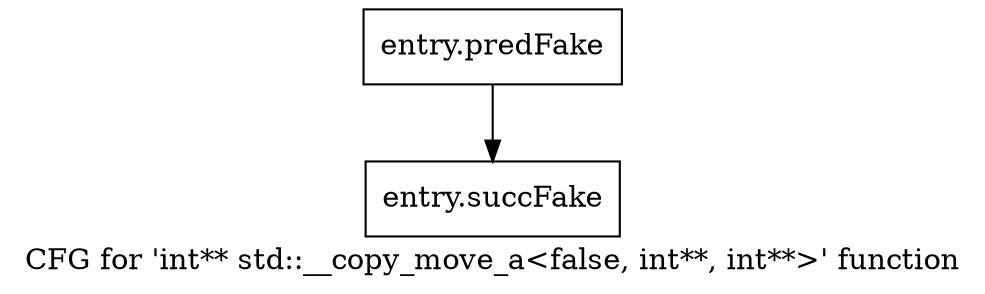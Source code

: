 digraph "CFG for 'int** std::__copy_move_a\<false, int**, int**\>' function" {
	label="CFG for 'int** std::__copy_move_a\<false, int**, int**\>' function";

	Node0x4a42200 [shape=record,filename="",linenumber="",label="{entry.predFake}"];
	Node0x4a42200 -> Node0x47b1470[ callList="" memoryops="" filename="/proj/xbuilds/2019.2_0801_1/installs/lin64/Vivado/HEAD/tps/lnx64/gcc-6.2.0/lib/gcc/x86_64-pc-linux-gnu/6.2.0/../../../../include/c++/6.2.0/bits/stl_algobase.h"];
	Node0x47b1470 [shape=record,filename="/proj/xbuilds/2019.2_0801_1/installs/lin64/Vivado/HEAD/tps/lnx64/gcc-6.2.0/lib/gcc/x86_64-pc-linux-gnu/6.2.0/../../../../include/c++/6.2.0/bits/stl_algobase.h",linenumber="385",label="{entry.succFake}"];
}
